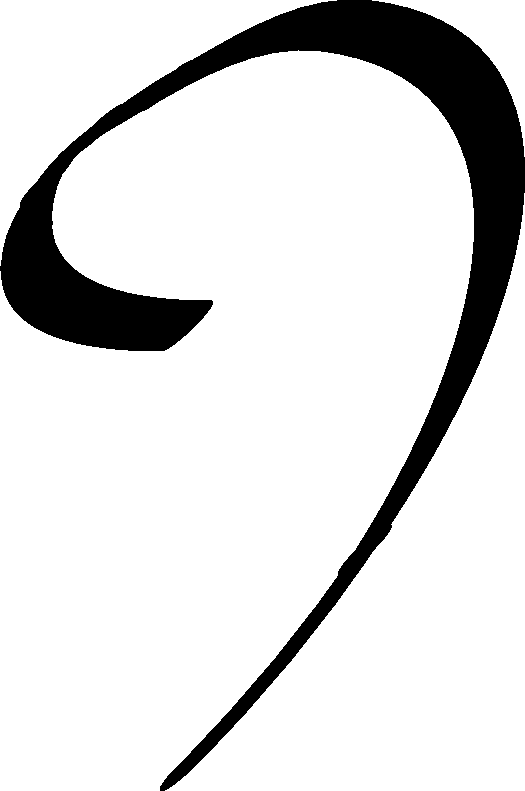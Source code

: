 unitsize(5);
pen slanty = makepen(scale(5)*slant(1.0)*xscale(0.333)*circle((0,0),2.5));
//path spiral = (0,0){W}..(-10,0)..{E}(20,30)..{SW}(0,-40);
//path spiral = (54,-98){W}..(46,-94)..(53,-86)..(62,-83)..{SW}(54,-120);
path spiral = (54,-98){W}..{N}(46,-94)..(53,-86)..(62,-83)..{SW}(54,-120);
draw(scale(2)*spiral, slanty);
